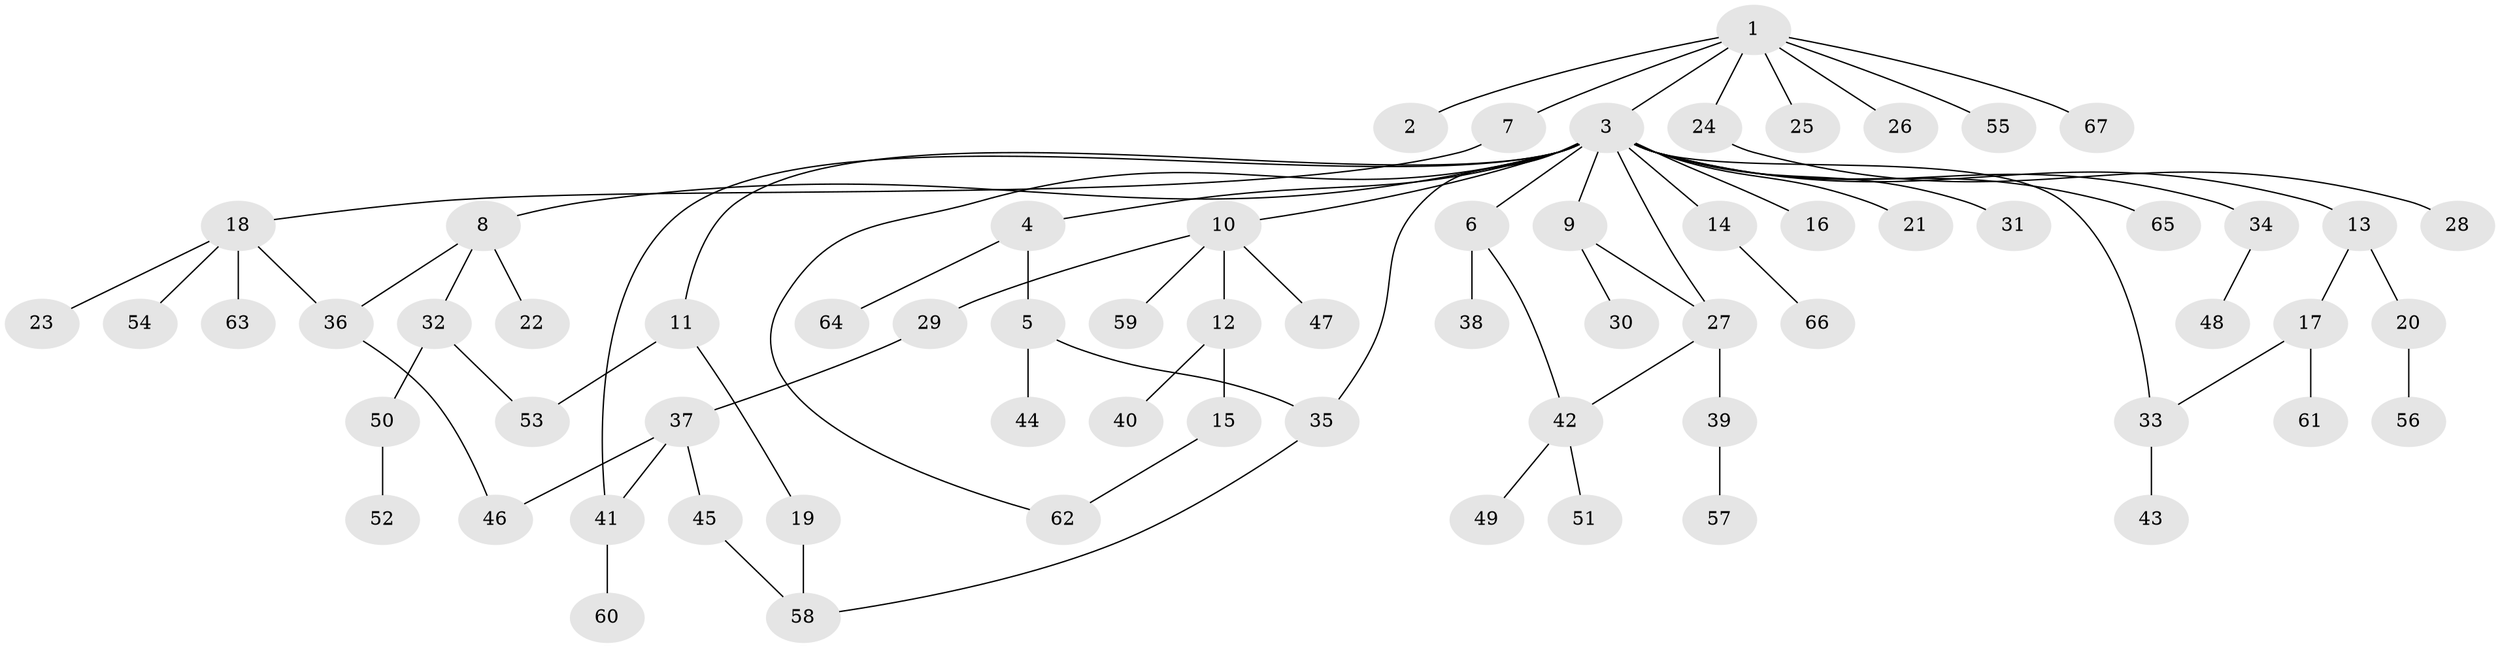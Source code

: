 // coarse degree distribution, {4: 0.20689655172413793, 1: 0.3448275862068966, 14: 0.034482758620689655, 2: 0.3103448275862069, 3: 0.06896551724137931, 6: 0.034482758620689655}
// Generated by graph-tools (version 1.1) at 2025/50/03/04/25 22:50:37]
// undirected, 67 vertices, 77 edges
graph export_dot {
  node [color=gray90,style=filled];
  1;
  2;
  3;
  4;
  5;
  6;
  7;
  8;
  9;
  10;
  11;
  12;
  13;
  14;
  15;
  16;
  17;
  18;
  19;
  20;
  21;
  22;
  23;
  24;
  25;
  26;
  27;
  28;
  29;
  30;
  31;
  32;
  33;
  34;
  35;
  36;
  37;
  38;
  39;
  40;
  41;
  42;
  43;
  44;
  45;
  46;
  47;
  48;
  49;
  50;
  51;
  52;
  53;
  54;
  55;
  56;
  57;
  58;
  59;
  60;
  61;
  62;
  63;
  64;
  65;
  66;
  67;
  1 -- 2;
  1 -- 3;
  1 -- 7;
  1 -- 24;
  1 -- 25;
  1 -- 26;
  1 -- 55;
  1 -- 67;
  3 -- 4;
  3 -- 6;
  3 -- 8;
  3 -- 9;
  3 -- 10;
  3 -- 11;
  3 -- 13;
  3 -- 14;
  3 -- 16;
  3 -- 21;
  3 -- 27;
  3 -- 31;
  3 -- 33;
  3 -- 34;
  3 -- 35;
  3 -- 41;
  3 -- 62;
  3 -- 65;
  4 -- 5;
  4 -- 64;
  5 -- 35;
  5 -- 44;
  6 -- 38;
  6 -- 42;
  7 -- 18;
  8 -- 22;
  8 -- 32;
  8 -- 36;
  9 -- 27;
  9 -- 30;
  10 -- 12;
  10 -- 29;
  10 -- 47;
  10 -- 59;
  11 -- 19;
  11 -- 53;
  12 -- 15;
  12 -- 40;
  13 -- 17;
  13 -- 20;
  14 -- 66;
  15 -- 62;
  17 -- 33;
  17 -- 61;
  18 -- 23;
  18 -- 36;
  18 -- 54;
  18 -- 63;
  19 -- 58;
  20 -- 56;
  24 -- 28;
  27 -- 39;
  27 -- 42;
  29 -- 37;
  32 -- 50;
  32 -- 53;
  33 -- 43;
  34 -- 48;
  35 -- 58;
  36 -- 46;
  37 -- 41;
  37 -- 45;
  37 -- 46;
  39 -- 57;
  41 -- 60;
  42 -- 49;
  42 -- 51;
  45 -- 58;
  50 -- 52;
}
